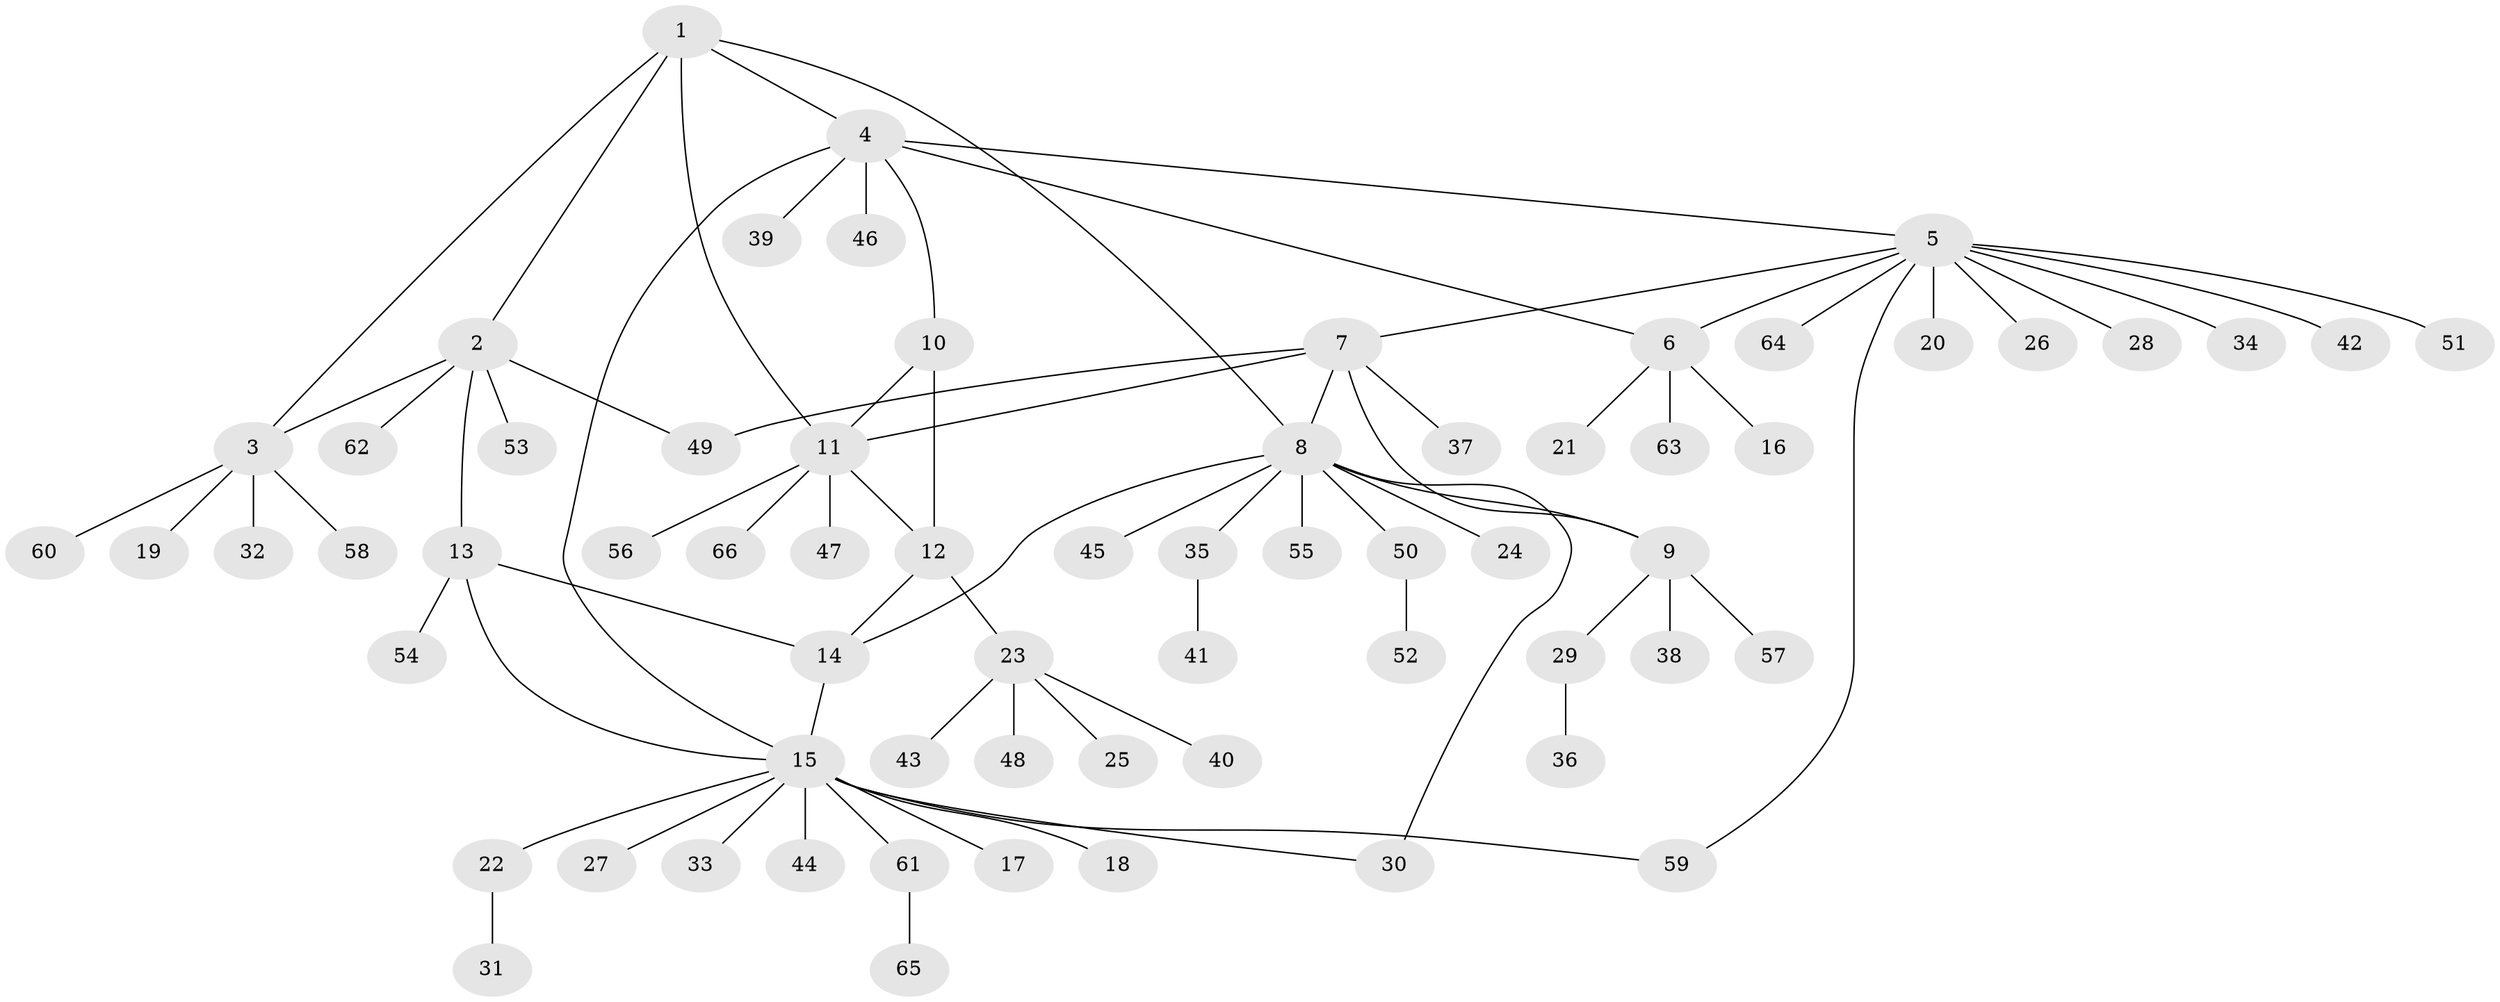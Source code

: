 // coarse degree distribution, {6: 0.075, 3: 0.075, 5: 0.1, 10: 0.025, 4: 0.1, 7: 0.025, 1: 0.6}
// Generated by graph-tools (version 1.1) at 2025/52/03/04/25 22:52:32]
// undirected, 66 vertices, 79 edges
graph export_dot {
  node [color=gray90,style=filled];
  1;
  2;
  3;
  4;
  5;
  6;
  7;
  8;
  9;
  10;
  11;
  12;
  13;
  14;
  15;
  16;
  17;
  18;
  19;
  20;
  21;
  22;
  23;
  24;
  25;
  26;
  27;
  28;
  29;
  30;
  31;
  32;
  33;
  34;
  35;
  36;
  37;
  38;
  39;
  40;
  41;
  42;
  43;
  44;
  45;
  46;
  47;
  48;
  49;
  50;
  51;
  52;
  53;
  54;
  55;
  56;
  57;
  58;
  59;
  60;
  61;
  62;
  63;
  64;
  65;
  66;
  1 -- 2;
  1 -- 3;
  1 -- 4;
  1 -- 8;
  1 -- 11;
  2 -- 3;
  2 -- 13;
  2 -- 49;
  2 -- 53;
  2 -- 62;
  3 -- 19;
  3 -- 32;
  3 -- 58;
  3 -- 60;
  4 -- 5;
  4 -- 6;
  4 -- 10;
  4 -- 15;
  4 -- 39;
  4 -- 46;
  5 -- 6;
  5 -- 7;
  5 -- 20;
  5 -- 26;
  5 -- 28;
  5 -- 34;
  5 -- 42;
  5 -- 51;
  5 -- 59;
  5 -- 64;
  6 -- 16;
  6 -- 21;
  6 -- 63;
  7 -- 8;
  7 -- 9;
  7 -- 11;
  7 -- 37;
  7 -- 49;
  8 -- 9;
  8 -- 14;
  8 -- 24;
  8 -- 30;
  8 -- 35;
  8 -- 45;
  8 -- 50;
  8 -- 55;
  9 -- 29;
  9 -- 38;
  9 -- 57;
  10 -- 11;
  10 -- 12;
  11 -- 12;
  11 -- 47;
  11 -- 56;
  11 -- 66;
  12 -- 14;
  12 -- 23;
  13 -- 14;
  13 -- 15;
  13 -- 54;
  14 -- 15;
  15 -- 17;
  15 -- 18;
  15 -- 22;
  15 -- 27;
  15 -- 30;
  15 -- 33;
  15 -- 44;
  15 -- 59;
  15 -- 61;
  22 -- 31;
  23 -- 25;
  23 -- 40;
  23 -- 43;
  23 -- 48;
  29 -- 36;
  35 -- 41;
  50 -- 52;
  61 -- 65;
}
